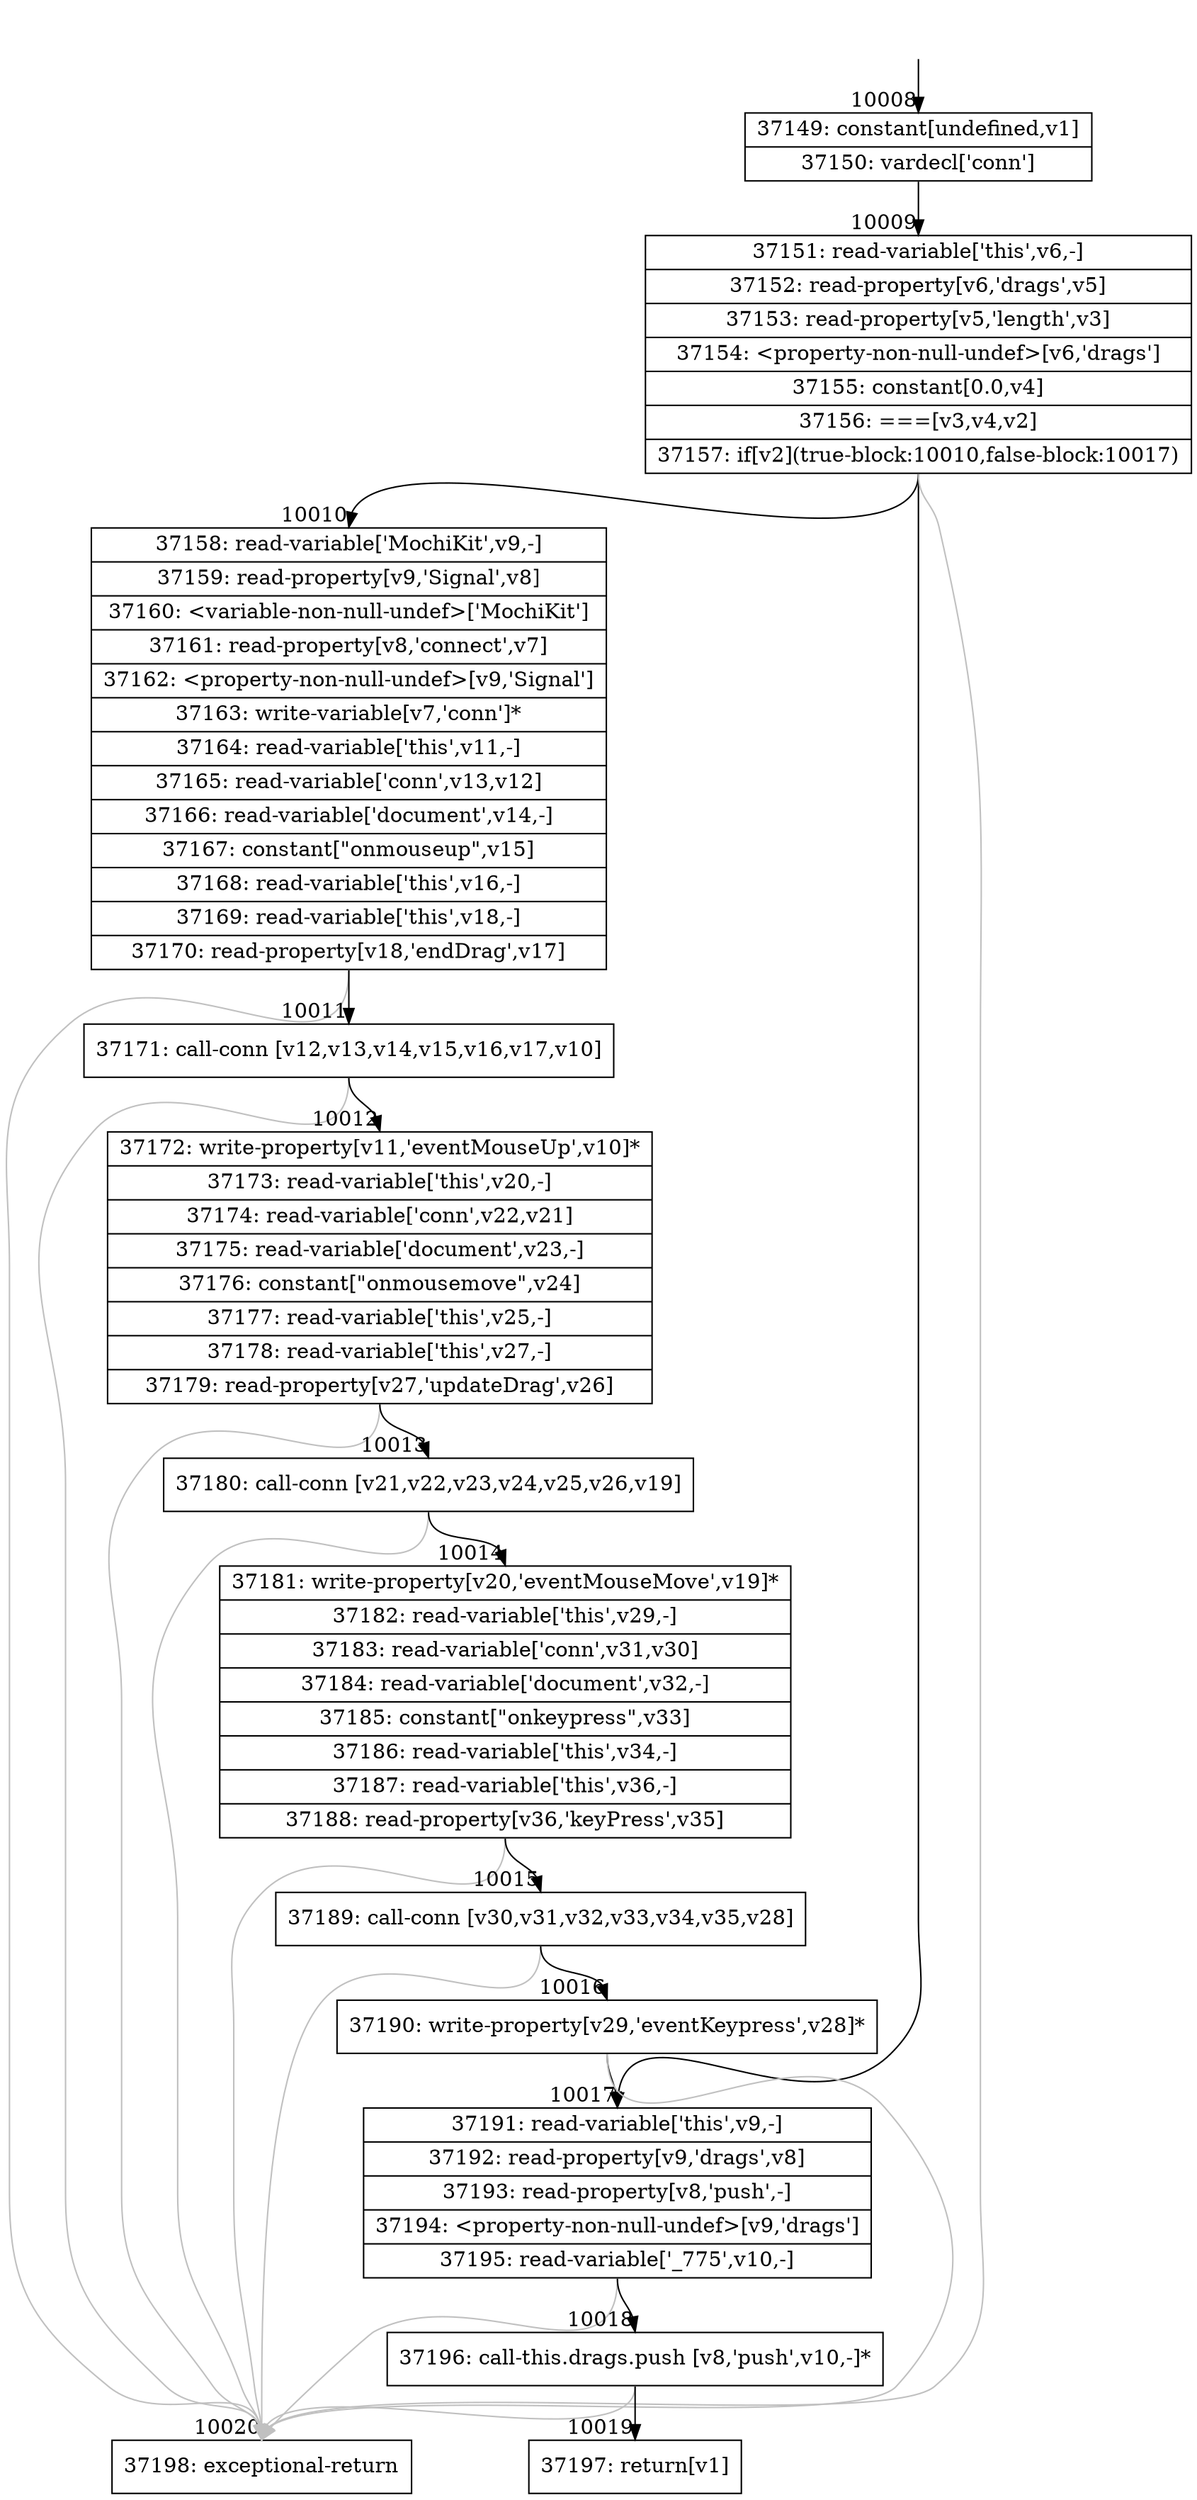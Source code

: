 digraph {
rankdir="TD"
BB_entry712[shape=none,label=""];
BB_entry712 -> BB10008 [tailport=s, headport=n, headlabel="    10008"]
BB10008 [shape=record label="{37149: constant[undefined,v1]|37150: vardecl['conn']}" ] 
BB10008 -> BB10009 [tailport=s, headport=n, headlabel="      10009"]
BB10009 [shape=record label="{37151: read-variable['this',v6,-]|37152: read-property[v6,'drags',v5]|37153: read-property[v5,'length',v3]|37154: \<property-non-null-undef\>[v6,'drags']|37155: constant[0.0,v4]|37156: ===[v3,v4,v2]|37157: if[v2](true-block:10010,false-block:10017)}" ] 
BB10009 -> BB10010 [tailport=s, headport=n, headlabel="      10010"]
BB10009 -> BB10017 [tailport=s, headport=n, headlabel="      10017"]
BB10009 -> BB10020 [tailport=s, headport=n, color=gray, headlabel="      10020"]
BB10010 [shape=record label="{37158: read-variable['MochiKit',v9,-]|37159: read-property[v9,'Signal',v8]|37160: \<variable-non-null-undef\>['MochiKit']|37161: read-property[v8,'connect',v7]|37162: \<property-non-null-undef\>[v9,'Signal']|37163: write-variable[v7,'conn']*|37164: read-variable['this',v11,-]|37165: read-variable['conn',v13,v12]|37166: read-variable['document',v14,-]|37167: constant[\"onmouseup\",v15]|37168: read-variable['this',v16,-]|37169: read-variable['this',v18,-]|37170: read-property[v18,'endDrag',v17]}" ] 
BB10010 -> BB10011 [tailport=s, headport=n, headlabel="      10011"]
BB10010 -> BB10020 [tailport=s, headport=n, color=gray]
BB10011 [shape=record label="{37171: call-conn [v12,v13,v14,v15,v16,v17,v10]}" ] 
BB10011 -> BB10012 [tailport=s, headport=n, headlabel="      10012"]
BB10011 -> BB10020 [tailport=s, headport=n, color=gray]
BB10012 [shape=record label="{37172: write-property[v11,'eventMouseUp',v10]*|37173: read-variable['this',v20,-]|37174: read-variable['conn',v22,v21]|37175: read-variable['document',v23,-]|37176: constant[\"onmousemove\",v24]|37177: read-variable['this',v25,-]|37178: read-variable['this',v27,-]|37179: read-property[v27,'updateDrag',v26]}" ] 
BB10012 -> BB10013 [tailport=s, headport=n, headlabel="      10013"]
BB10012 -> BB10020 [tailport=s, headport=n, color=gray]
BB10013 [shape=record label="{37180: call-conn [v21,v22,v23,v24,v25,v26,v19]}" ] 
BB10013 -> BB10014 [tailport=s, headport=n, headlabel="      10014"]
BB10013 -> BB10020 [tailport=s, headport=n, color=gray]
BB10014 [shape=record label="{37181: write-property[v20,'eventMouseMove',v19]*|37182: read-variable['this',v29,-]|37183: read-variable['conn',v31,v30]|37184: read-variable['document',v32,-]|37185: constant[\"onkeypress\",v33]|37186: read-variable['this',v34,-]|37187: read-variable['this',v36,-]|37188: read-property[v36,'keyPress',v35]}" ] 
BB10014 -> BB10015 [tailport=s, headport=n, headlabel="      10015"]
BB10014 -> BB10020 [tailport=s, headport=n, color=gray]
BB10015 [shape=record label="{37189: call-conn [v30,v31,v32,v33,v34,v35,v28]}" ] 
BB10015 -> BB10016 [tailport=s, headport=n, headlabel="      10016"]
BB10015 -> BB10020 [tailport=s, headport=n, color=gray]
BB10016 [shape=record label="{37190: write-property[v29,'eventKeypress',v28]*}" ] 
BB10016 -> BB10017 [tailport=s, headport=n]
BB10016 -> BB10020 [tailport=s, headport=n, color=gray]
BB10017 [shape=record label="{37191: read-variable['this',v9,-]|37192: read-property[v9,'drags',v8]|37193: read-property[v8,'push',-]|37194: \<property-non-null-undef\>[v9,'drags']|37195: read-variable['_775',v10,-]}" ] 
BB10017 -> BB10018 [tailport=s, headport=n, headlabel="      10018"]
BB10017 -> BB10020 [tailport=s, headport=n, color=gray]
BB10018 [shape=record label="{37196: call-this.drags.push [v8,'push',v10,-]*}" ] 
BB10018 -> BB10019 [tailport=s, headport=n, headlabel="      10019"]
BB10018 -> BB10020 [tailport=s, headport=n, color=gray]
BB10019 [shape=record label="{37197: return[v1]}" ] 
BB10020 [shape=record label="{37198: exceptional-return}" ] 
//#$~ 7044
}
